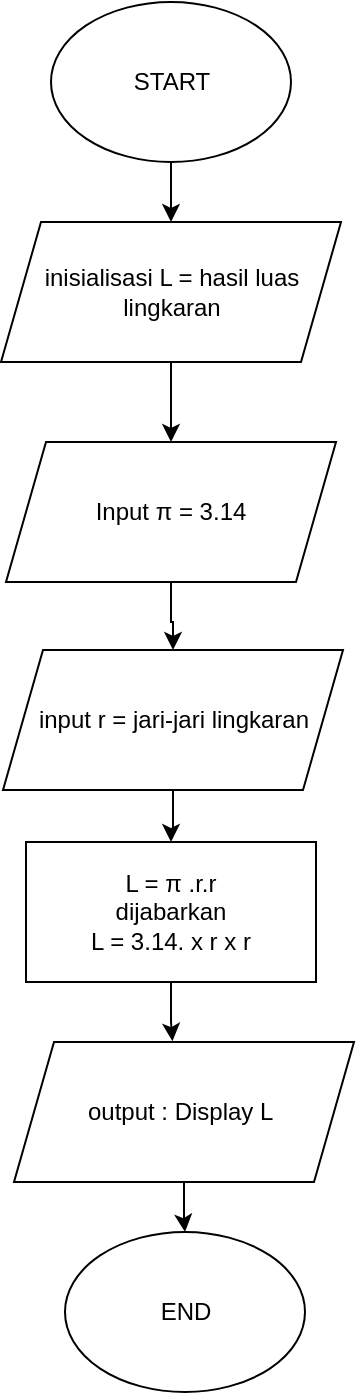 <mxfile version="21.3.3" type="google">
  <diagram name="Page-1" id="vKVjaPwSWI_A53U6ooF4">
    <mxGraphModel grid="1" page="1" gridSize="10" guides="1" tooltips="1" connect="1" arrows="1" fold="1" pageScale="1" pageWidth="850" pageHeight="1100" math="0" shadow="0">
      <root>
        <mxCell id="0" />
        <mxCell id="1" parent="0" />
        <mxCell id="R4EOTnz17CJRzMRCS2Z7-10" style="edgeStyle=orthogonalEdgeStyle;rounded=0;orthogonalLoop=1;jettySize=auto;html=1;entryX=0.5;entryY=0;entryDx=0;entryDy=0;" edge="1" parent="1" source="R4EOTnz17CJRzMRCS2Z7-1" target="R4EOTnz17CJRzMRCS2Z7-7">
          <mxGeometry relative="1" as="geometry" />
        </mxCell>
        <mxCell id="R4EOTnz17CJRzMRCS2Z7-1" value="START" style="ellipse;whiteSpace=wrap;html=1;" vertex="1" parent="1">
          <mxGeometry x="207.5" y="10" width="120" height="80" as="geometry" />
        </mxCell>
        <mxCell id="R4EOTnz17CJRzMRCS2Z7-12" style="edgeStyle=orthogonalEdgeStyle;rounded=0;orthogonalLoop=1;jettySize=auto;html=1;entryX=0.5;entryY=0;entryDx=0;entryDy=0;" edge="1" parent="1" source="R4EOTnz17CJRzMRCS2Z7-2" target="R4EOTnz17CJRzMRCS2Z7-3">
          <mxGeometry relative="1" as="geometry" />
        </mxCell>
        <mxCell id="R4EOTnz17CJRzMRCS2Z7-2" value="Input π = 3.14" style="shape=parallelogram;perimeter=parallelogramPerimeter;whiteSpace=wrap;html=1;fixedSize=1;" vertex="1" parent="1">
          <mxGeometry x="185" y="230" width="165" height="70" as="geometry" />
        </mxCell>
        <mxCell id="R4EOTnz17CJRzMRCS2Z7-13" style="edgeStyle=orthogonalEdgeStyle;rounded=0;orthogonalLoop=1;jettySize=auto;html=1;entryX=0.5;entryY=0;entryDx=0;entryDy=0;" edge="1" parent="1" source="R4EOTnz17CJRzMRCS2Z7-3" target="R4EOTnz17CJRzMRCS2Z7-4">
          <mxGeometry relative="1" as="geometry" />
        </mxCell>
        <mxCell id="R4EOTnz17CJRzMRCS2Z7-3" value="input r = jari-jari lingkaran" style="shape=parallelogram;perimeter=parallelogramPerimeter;whiteSpace=wrap;html=1;fixedSize=1;" vertex="1" parent="1">
          <mxGeometry x="183.5" y="334" width="170" height="70" as="geometry" />
        </mxCell>
        <mxCell id="R4EOTnz17CJRzMRCS2Z7-14" style="edgeStyle=orthogonalEdgeStyle;rounded=0;orthogonalLoop=1;jettySize=auto;html=1;entryX=0.466;entryY=-0.006;entryDx=0;entryDy=0;entryPerimeter=0;" edge="1" parent="1" source="R4EOTnz17CJRzMRCS2Z7-4" target="R4EOTnz17CJRzMRCS2Z7-8">
          <mxGeometry relative="1" as="geometry" />
        </mxCell>
        <mxCell id="R4EOTnz17CJRzMRCS2Z7-4" value="L = π .r.r&lt;br&gt;dijabarkan&lt;br&gt;L = 3.14. x r x r" style="rounded=0;whiteSpace=wrap;html=1;" vertex="1" parent="1">
          <mxGeometry x="195" y="430" width="145" height="70" as="geometry" />
        </mxCell>
        <mxCell id="R4EOTnz17CJRzMRCS2Z7-11" style="edgeStyle=orthogonalEdgeStyle;rounded=0;orthogonalLoop=1;jettySize=auto;html=1;entryX=0.5;entryY=0;entryDx=0;entryDy=0;" edge="1" parent="1" source="R4EOTnz17CJRzMRCS2Z7-7" target="R4EOTnz17CJRzMRCS2Z7-2">
          <mxGeometry relative="1" as="geometry" />
        </mxCell>
        <mxCell id="R4EOTnz17CJRzMRCS2Z7-7" value="inisialisasi L = hasil luas lingkaran" style="shape=parallelogram;perimeter=parallelogramPerimeter;whiteSpace=wrap;html=1;fixedSize=1;" vertex="1" parent="1">
          <mxGeometry x="182.5" y="120" width="170" height="70" as="geometry" />
        </mxCell>
        <mxCell id="R4EOTnz17CJRzMRCS2Z7-15" style="edgeStyle=orthogonalEdgeStyle;rounded=0;orthogonalLoop=1;jettySize=auto;html=1;" edge="1" parent="1" source="R4EOTnz17CJRzMRCS2Z7-8" target="R4EOTnz17CJRzMRCS2Z7-9">
          <mxGeometry relative="1" as="geometry" />
        </mxCell>
        <mxCell id="R4EOTnz17CJRzMRCS2Z7-8" value="output : Display L&amp;nbsp;" style="shape=parallelogram;perimeter=parallelogramPerimeter;whiteSpace=wrap;html=1;fixedSize=1;" vertex="1" parent="1">
          <mxGeometry x="189" y="530" width="170" height="70" as="geometry" />
        </mxCell>
        <mxCell id="R4EOTnz17CJRzMRCS2Z7-9" value="END" style="ellipse;whiteSpace=wrap;html=1;" vertex="1" parent="1">
          <mxGeometry x="214.5" y="625" width="120" height="80" as="geometry" />
        </mxCell>
      </root>
    </mxGraphModel>
  </diagram>
</mxfile>
